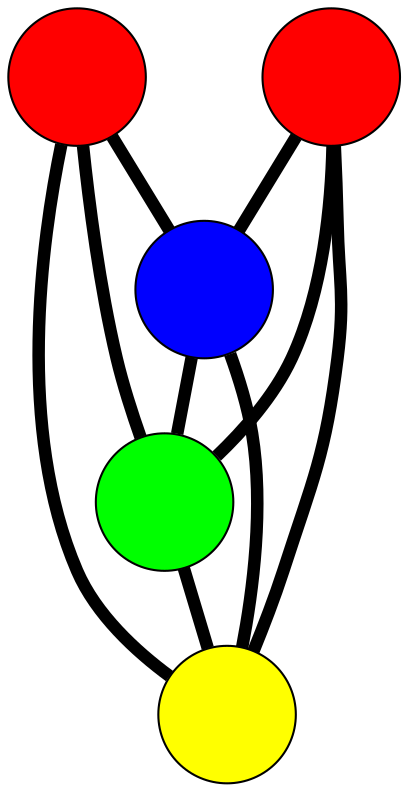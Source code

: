 graph G {
	graph [bb="-112.33,-111.52,121.24,118.81",
		overlap=false,
		sep=0.0,
		splines=true
	];
	node [color=black,
		fixedsize=true,
		fontname="Latin Modern Math",
		fontsize=42,
		height=.92,
		label="\N",
		penwidth=1,
		shape=circle,
		width=.92
	];
	edge [color=black,
		penwidth=6,
		style=bold
	];
	0	 [fillcolor=red,
		height=0.91667,
		label="",
		pos="-63.705,-68.16",
		style=filled,
		width=0.91667];
	2	 [fillcolor=blue,
		height=0.91667,
		label="",
		pos="38.383,-78.519",
		style=filled,
		width=0.91667];
	0 -- 2	 [pos="-30.842,-71.494 -19.301,-72.665 -6.3336,-73.981 5.231,-75.155"];
	3	 [fillcolor=green,
		height=0.91667,
		label="",
		pos="16.42,85.815",
		style=filled,
		width=0.91667];
	0 -- 3	 [pos="-48.446,-38.836 -34.234,-11.525 -13.157,28.979 1.0807,56.338"];
	4	 [fillcolor=yellow,
		height=0.91667,
		label="",
		pos="88.236,11.808",
		style=filled,
		width=0.91667];
	0 -- 4	 [pos="-34.409,-52.741 -7.504,-38.581 32.153,-17.709 59.03,-3.5636"];
	1	 [fillcolor=red,
		height=0.91667,
		label="",
		pos="-79.333,49.056",
		style=filled,
		width=0.91667];
	1 -- 2	 [pos="-56.915,24.76 -36.102,2.2041 -5.2673,-31.213 15.647,-53.879"];
	1 -- 3	 [pos="-48.509,60.889 -37.684,65.045 -25.522,69.714 -14.675,73.878"];
	1 -- 4	 [pos="-47.024,41.874 -17.447,35.299 26.105,25.619 55.741,19.031"];
	2 -- 3	 [pos="33.991,-45.659 30.16,-16.997 24.632,24.367 20.804,53.011"];
	2 -- 4	 [pos="54.431,-49.442 60.124,-39.127 66.527,-27.525 72.218,-17.215"];
	3 -- 4	 [pos="39.538,61.991 47.739,53.54 56.964,44.034 65.161,35.587"];
}
